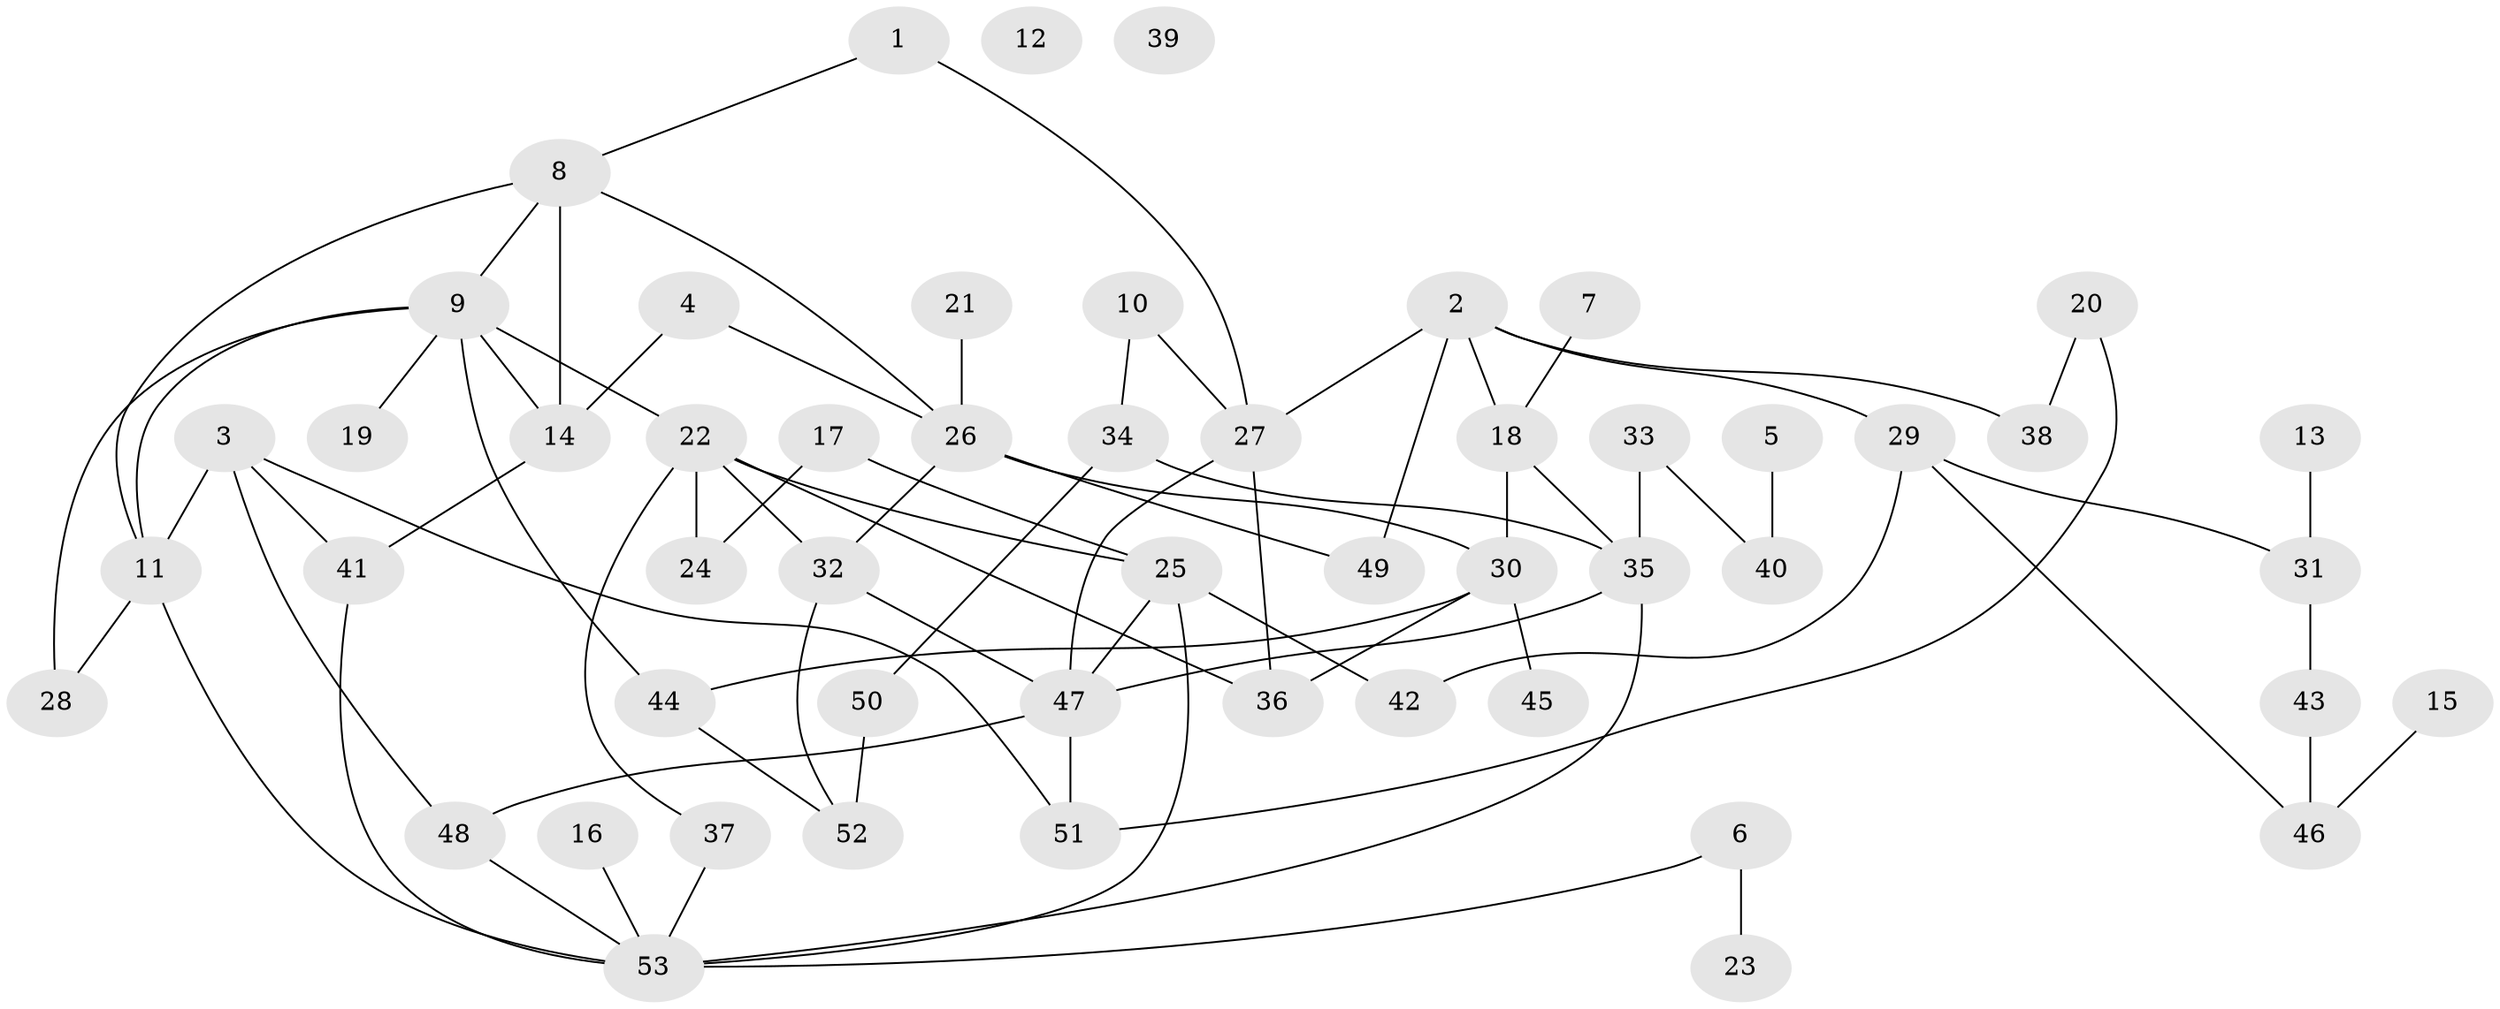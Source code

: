 // Generated by graph-tools (version 1.1) at 2025/49/03/09/25 03:49:03]
// undirected, 53 vertices, 78 edges
graph export_dot {
graph [start="1"]
  node [color=gray90,style=filled];
  1;
  2;
  3;
  4;
  5;
  6;
  7;
  8;
  9;
  10;
  11;
  12;
  13;
  14;
  15;
  16;
  17;
  18;
  19;
  20;
  21;
  22;
  23;
  24;
  25;
  26;
  27;
  28;
  29;
  30;
  31;
  32;
  33;
  34;
  35;
  36;
  37;
  38;
  39;
  40;
  41;
  42;
  43;
  44;
  45;
  46;
  47;
  48;
  49;
  50;
  51;
  52;
  53;
  1 -- 8;
  1 -- 27;
  2 -- 18;
  2 -- 27;
  2 -- 29;
  2 -- 38;
  2 -- 49;
  3 -- 11;
  3 -- 41;
  3 -- 48;
  3 -- 51;
  4 -- 14;
  4 -- 26;
  5 -- 40;
  6 -- 23;
  6 -- 53;
  7 -- 18;
  8 -- 9;
  8 -- 11;
  8 -- 14;
  8 -- 26;
  9 -- 11;
  9 -- 14;
  9 -- 19;
  9 -- 22;
  9 -- 28;
  9 -- 44;
  10 -- 27;
  10 -- 34;
  11 -- 28;
  11 -- 53;
  13 -- 31;
  14 -- 41;
  15 -- 46;
  16 -- 53;
  17 -- 24;
  17 -- 25;
  18 -- 30;
  18 -- 35;
  20 -- 38;
  20 -- 51;
  21 -- 26;
  22 -- 24;
  22 -- 25;
  22 -- 32;
  22 -- 36;
  22 -- 37;
  25 -- 42;
  25 -- 47;
  25 -- 53;
  26 -- 30;
  26 -- 32;
  26 -- 49;
  27 -- 36;
  27 -- 47;
  29 -- 31;
  29 -- 42;
  29 -- 46;
  30 -- 36;
  30 -- 44;
  30 -- 45;
  31 -- 43;
  32 -- 47;
  32 -- 52;
  33 -- 35;
  33 -- 40;
  34 -- 35;
  34 -- 50;
  35 -- 47;
  35 -- 53;
  37 -- 53;
  41 -- 53;
  43 -- 46;
  44 -- 52;
  47 -- 48;
  47 -- 51;
  48 -- 53;
  50 -- 52;
}
